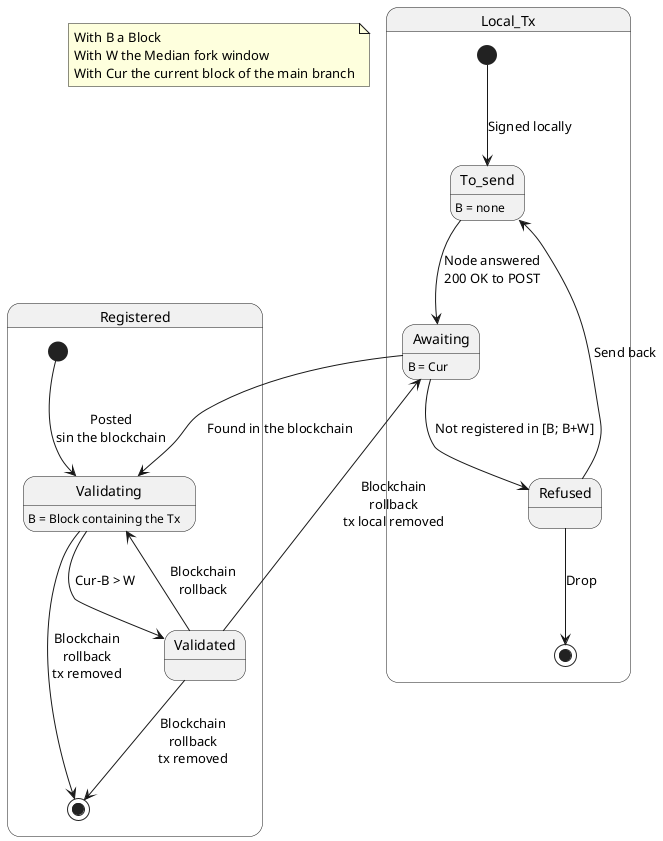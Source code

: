 @startumlnote "With B a Block\nWith W the Median fork window\nWith Cur the current block of the main branch" as N1state Local_Tx { [*] --> To_send : Signed locally To_send : B = none To_send --> Awaiting : Node answered\n200 OK to POST Awaiting : B = Cur Awaiting --> Refused : Not registered in [B; B+W] Refused --> To_send : Send back Refused --> [*] : Drop}state Registered { [*] --> Validating : Posted\nsin the blockchain Validating : B = Block containing the Tx Awaiting --> Validating : Found in the blockchain Validating --> Validated : Cur-B > W Validated --> Validating : Blockchain\nrollback Validated --> Awaiting : Blockchain\nrollback\ntx local removed Validated --> [*] : Blockchain\nrollback\ntx removed Validating --> [*] : Blockchain\nrollback\ntx removed}@enduml